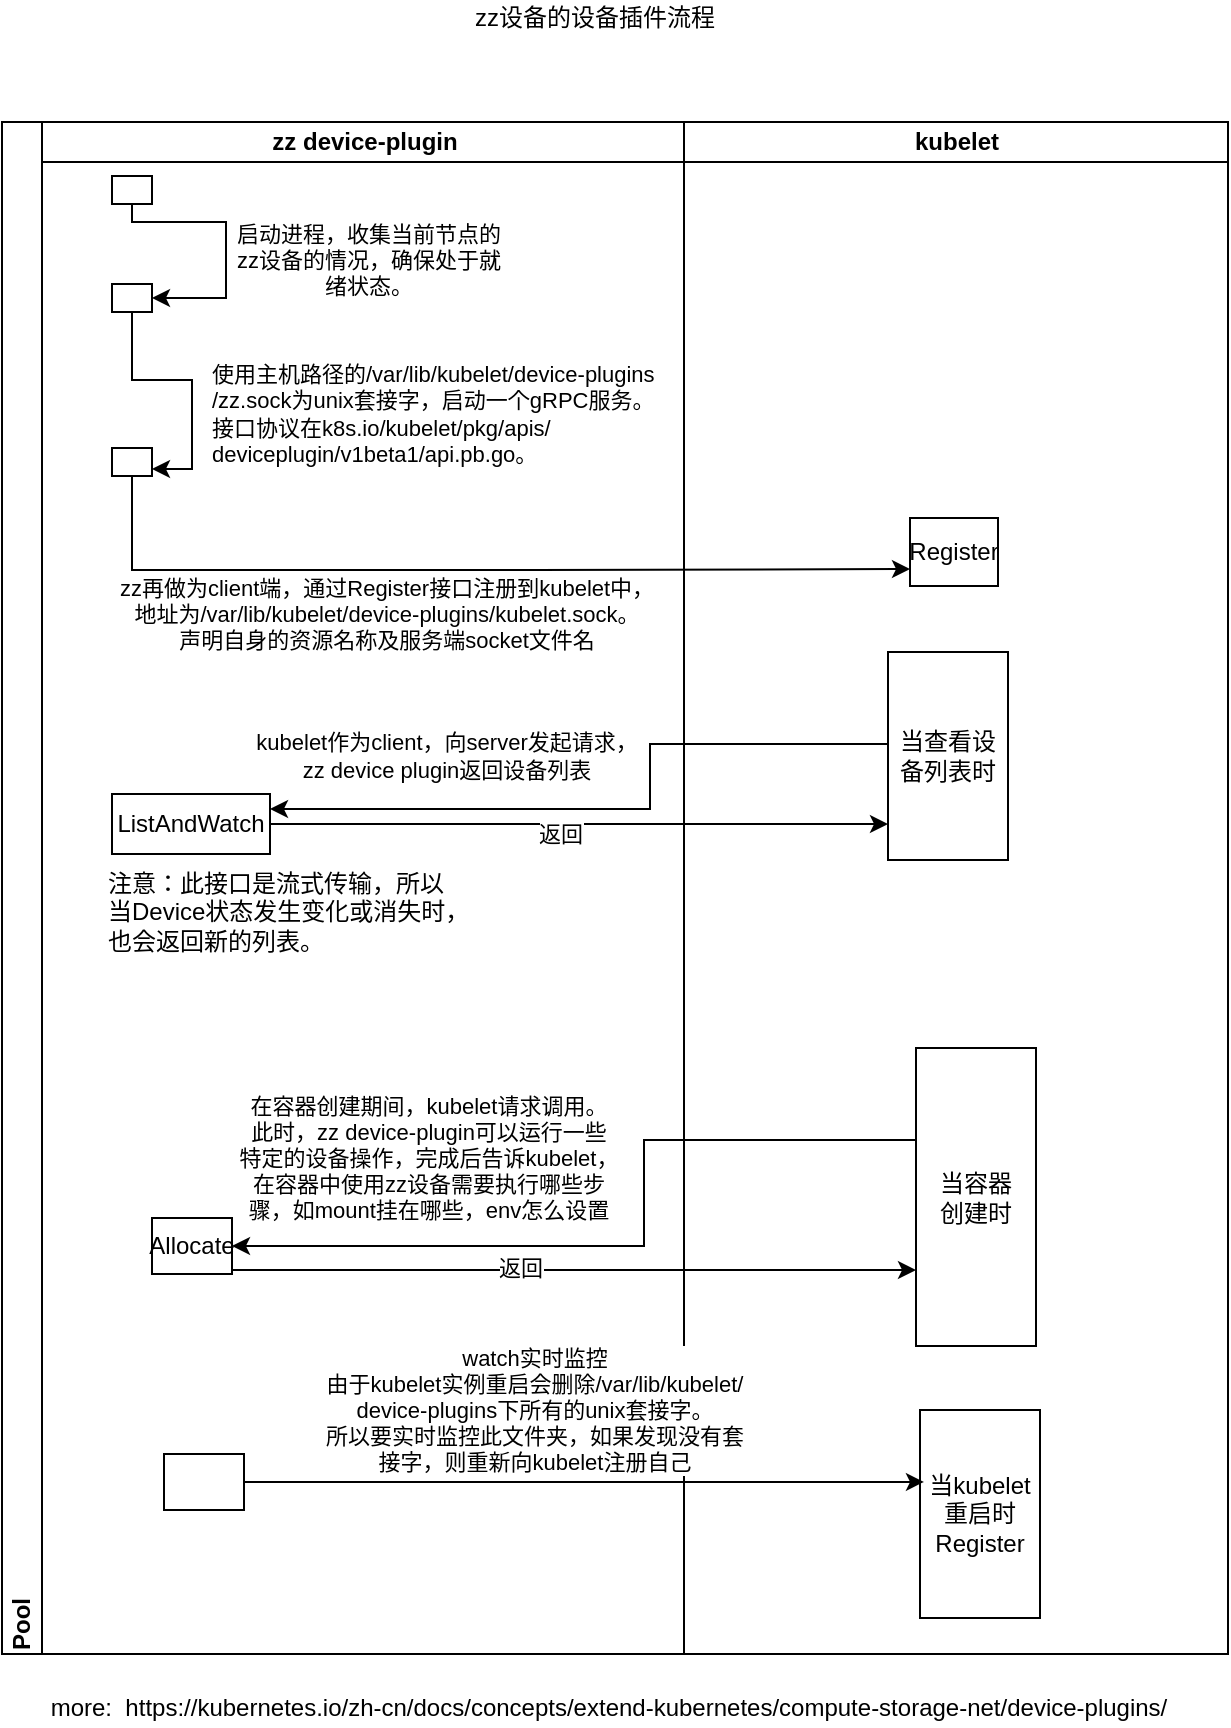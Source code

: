 <mxfile version="13.7.3" type="device"><diagram id="3yf5lBrHZFKm9qQwqbj8" name="第 1 页"><mxGraphModel dx="970" dy="997" grid="0" gridSize="10" guides="1" tooltips="1" connect="1" arrows="1" fold="1" page="1" pageScale="1" pageWidth="827" pageHeight="1169" math="0" shadow="0"><root><mxCell id="0"/><mxCell id="1" parent="0"/><mxCell id="l5_NIBlXnrap-X0fsuov-1" value="Pool" style="swimlane;html=1;childLayout=stackLayout;resizeParent=1;resizeParentMax=0;startSize=20;horizontal=0;horizontalStack=1;align=left;" vertex="1" parent="1"><mxGeometry x="19" y="114" width="613" height="766" as="geometry"/></mxCell><mxCell id="l5_NIBlXnrap-X0fsuov-2" value="zz device-plugin" style="swimlane;html=1;startSize=20;" vertex="1" parent="l5_NIBlXnrap-X0fsuov-1"><mxGeometry x="20" width="321" height="766" as="geometry"/></mxCell><mxCell id="l5_NIBlXnrap-X0fsuov-8" style="edgeStyle=orthogonalEdgeStyle;rounded=0;orthogonalLoop=1;jettySize=auto;html=1;entryX=1;entryY=0.5;entryDx=0;entryDy=0;" edge="1" parent="l5_NIBlXnrap-X0fsuov-2" source="l5_NIBlXnrap-X0fsuov-6" target="l5_NIBlXnrap-X0fsuov-7"><mxGeometry relative="1" as="geometry"><Array as="points"><mxPoint x="45" y="50"/><mxPoint x="92" y="50"/><mxPoint x="92" y="88"/></Array></mxGeometry></mxCell><mxCell id="l5_NIBlXnrap-X0fsuov-15" value="启动进程，收集当前节点的&lt;br&gt;zz设备的情况，确保处于就&lt;br&gt;绪状态。" style="edgeLabel;html=1;align=center;verticalAlign=middle;resizable=0;points=[];" vertex="1" connectable="0" parent="l5_NIBlXnrap-X0fsuov-8"><mxGeometry x="0.099" y="-1" relative="1" as="geometry"><mxPoint x="72" y="3" as="offset"/></mxGeometry></mxCell><mxCell id="l5_NIBlXnrap-X0fsuov-13" style="edgeStyle=orthogonalEdgeStyle;rounded=0;orthogonalLoop=1;jettySize=auto;html=1;entryX=1;entryY=0.75;entryDx=0;entryDy=0;" edge="1" parent="l5_NIBlXnrap-X0fsuov-2" source="l5_NIBlXnrap-X0fsuov-7" target="l5_NIBlXnrap-X0fsuov-11"><mxGeometry relative="1" as="geometry"><Array as="points"><mxPoint x="45" y="129"/><mxPoint x="75" y="129"/><mxPoint x="75" y="174"/></Array></mxGeometry></mxCell><mxCell id="l5_NIBlXnrap-X0fsuov-14" value="&lt;span&gt;使用主机路径的&lt;/span&gt;&lt;span&gt;/var/lib/kubelet/device-plugins&lt;br&gt;/zz.sock为unix套接字，启动一个gRPC服务。&lt;/span&gt;&lt;span&gt;&lt;br&gt;接口协议在k8s.io/kubelet/pkg/apis/&lt;/span&gt;&lt;br&gt;&lt;span&gt;deviceplugin/v1beta1/api.pb.go。&lt;/span&gt;" style="edgeLabel;html=1;align=left;verticalAlign=middle;resizable=0;points=[];" vertex="1" connectable="0" parent="l5_NIBlXnrap-X0fsuov-13"><mxGeometry x="0.339" y="2" relative="1" as="geometry"><mxPoint x="6" y="-5" as="offset"/></mxGeometry></mxCell><mxCell id="l5_NIBlXnrap-X0fsuov-7" value="" style="rounded=0;whiteSpace=wrap;html=1;" vertex="1" parent="l5_NIBlXnrap-X0fsuov-2"><mxGeometry x="35" y="81" width="20" height="14" as="geometry"/></mxCell><mxCell id="l5_NIBlXnrap-X0fsuov-11" value="" style="rounded=0;whiteSpace=wrap;html=1;" vertex="1" parent="l5_NIBlXnrap-X0fsuov-2"><mxGeometry x="35" y="163" width="20" height="14" as="geometry"/></mxCell><mxCell id="l5_NIBlXnrap-X0fsuov-6" value="" style="rounded=0;whiteSpace=wrap;html=1;" vertex="1" parent="l5_NIBlXnrap-X0fsuov-2"><mxGeometry x="35" y="27" width="20" height="14" as="geometry"/></mxCell><mxCell id="l5_NIBlXnrap-X0fsuov-54" value="Allocate" style="rounded=0;whiteSpace=wrap;html=1;" vertex="1" parent="l5_NIBlXnrap-X0fsuov-2"><mxGeometry x="55" y="548" width="40" height="28" as="geometry"/></mxCell><mxCell id="l5_NIBlXnrap-X0fsuov-62" value="ListAndWatch" style="rounded=0;whiteSpace=wrap;html=1;" vertex="1" parent="l5_NIBlXnrap-X0fsuov-2"><mxGeometry x="35" y="336" width="79" height="30" as="geometry"/></mxCell><mxCell id="l5_NIBlXnrap-X0fsuov-71" value="" style="rounded=0;whiteSpace=wrap;html=1;" vertex="1" parent="l5_NIBlXnrap-X0fsuov-2"><mxGeometry x="61" y="666" width="40" height="28" as="geometry"/></mxCell><mxCell id="l5_NIBlXnrap-X0fsuov-69" value="注意：此接口是流式传输，所以&lt;br&gt;当Device状态发生变化或消失时，&lt;br&gt;也会返回新的列表。" style="text;html=1;align=left;verticalAlign=middle;resizable=0;points=[];autosize=1;" vertex="1" parent="l5_NIBlXnrap-X0fsuov-2"><mxGeometry x="31" y="372" width="191" height="46" as="geometry"/></mxCell><mxCell id="l5_NIBlXnrap-X0fsuov-3" value="kubelet" style="swimlane;html=1;startSize=20;" vertex="1" parent="l5_NIBlXnrap-X0fsuov-1"><mxGeometry x="341" width="272" height="766" as="geometry"/></mxCell><mxCell id="l5_NIBlXnrap-X0fsuov-16" value="Register" style="rounded=0;whiteSpace=wrap;html=1;" vertex="1" parent="l5_NIBlXnrap-X0fsuov-3"><mxGeometry x="113" y="198" width="44" height="34" as="geometry"/></mxCell><mxCell id="l5_NIBlXnrap-X0fsuov-63" value="当查看设备列表时" style="rounded=0;whiteSpace=wrap;html=1;" vertex="1" parent="l5_NIBlXnrap-X0fsuov-3"><mxGeometry x="102" y="265" width="60" height="104" as="geometry"/></mxCell><mxCell id="l5_NIBlXnrap-X0fsuov-70" value="当kubelet重启时&lt;br&gt;Register" style="rounded=0;whiteSpace=wrap;html=1;" vertex="1" parent="l5_NIBlXnrap-X0fsuov-3"><mxGeometry x="118" y="644" width="60" height="104" as="geometry"/></mxCell><mxCell id="l5_NIBlXnrap-X0fsuov-21" value="当容器&lt;br&gt;创建时" style="rounded=0;whiteSpace=wrap;html=1;" vertex="1" parent="l5_NIBlXnrap-X0fsuov-3"><mxGeometry x="116" y="463" width="60" height="149" as="geometry"/></mxCell><mxCell id="l5_NIBlXnrap-X0fsuov-17" style="edgeStyle=orthogonalEdgeStyle;rounded=0;orthogonalLoop=1;jettySize=auto;html=1;entryX=0;entryY=0.75;entryDx=0;entryDy=0;" edge="1" parent="l5_NIBlXnrap-X0fsuov-1" source="l5_NIBlXnrap-X0fsuov-11" target="l5_NIBlXnrap-X0fsuov-16"><mxGeometry relative="1" as="geometry"><Array as="points"><mxPoint x="65" y="224"/><mxPoint x="267" y="224"/></Array></mxGeometry></mxCell><mxCell id="l5_NIBlXnrap-X0fsuov-19" value="zz再做为client端，通过Register接口注册到kubelet中，&lt;br&gt;地址为/var/lib/kubelet/device-plugins/kubelet.sock。&lt;br&gt;声明自身的资源名称及服务端socket文件名" style="edgeLabel;html=1;align=center;verticalAlign=middle;resizable=0;points=[];" vertex="1" connectable="0" parent="l5_NIBlXnrap-X0fsuov-17"><mxGeometry x="-0.324" y="-2" relative="1" as="geometry"><mxPoint x="26" y="20" as="offset"/></mxGeometry></mxCell><mxCell id="l5_NIBlXnrap-X0fsuov-55" style="edgeStyle=orthogonalEdgeStyle;rounded=0;orthogonalLoop=1;jettySize=auto;html=1;entryX=1;entryY=0.5;entryDx=0;entryDy=0;" edge="1" parent="l5_NIBlXnrap-X0fsuov-1" source="l5_NIBlXnrap-X0fsuov-21" target="l5_NIBlXnrap-X0fsuov-54"><mxGeometry relative="1" as="geometry"><Array as="points"><mxPoint x="467" y="509"/><mxPoint x="321" y="509"/><mxPoint x="321" y="562"/></Array></mxGeometry></mxCell><mxCell id="l5_NIBlXnrap-X0fsuov-56" value="在容器创建期间，kubelet请求调用。&lt;br&gt;此时，zz device-plugin可以运行一些&lt;br&gt;特定的设备操作，完成后告诉kubelet，&lt;br&gt;在容器中使用zz设备需要执行哪些步&lt;br&gt;骤，如mount挂在哪些，env怎么设置" style="edgeLabel;html=1;align=center;verticalAlign=middle;resizable=0;points=[];" vertex="1" connectable="0" parent="l5_NIBlXnrap-X0fsuov-55"><mxGeometry x="0.659" y="-1" relative="1" as="geometry"><mxPoint x="30" y="-43" as="offset"/></mxGeometry></mxCell><mxCell id="l5_NIBlXnrap-X0fsuov-60" style="edgeStyle=orthogonalEdgeStyle;rounded=0;orthogonalLoop=1;jettySize=auto;html=1;" edge="1" parent="l5_NIBlXnrap-X0fsuov-1" source="l5_NIBlXnrap-X0fsuov-54" target="l5_NIBlXnrap-X0fsuov-21"><mxGeometry relative="1" as="geometry"><mxPoint x="434" y="573" as="targetPoint"/><Array as="points"><mxPoint x="205" y="574"/><mxPoint x="205" y="574"/></Array></mxGeometry></mxCell><mxCell id="l5_NIBlXnrap-X0fsuov-61" value="返回" style="edgeLabel;html=1;align=center;verticalAlign=middle;resizable=0;points=[];" vertex="1" connectable="0" parent="l5_NIBlXnrap-X0fsuov-60"><mxGeometry x="-0.161" y="1" relative="1" as="geometry"><mxPoint as="offset"/></mxGeometry></mxCell><mxCell id="l5_NIBlXnrap-X0fsuov-64" style="edgeStyle=orthogonalEdgeStyle;rounded=0;orthogonalLoop=1;jettySize=auto;html=1;entryX=1;entryY=0.25;entryDx=0;entryDy=0;" edge="1" parent="l5_NIBlXnrap-X0fsuov-1" source="l5_NIBlXnrap-X0fsuov-63" target="l5_NIBlXnrap-X0fsuov-62"><mxGeometry relative="1" as="geometry"><Array as="points"><mxPoint x="324" y="311"/><mxPoint x="324" y="344"/></Array></mxGeometry></mxCell><mxCell id="l5_NIBlXnrap-X0fsuov-66" value="kubelet作为client，向server发起请求，&lt;br&gt;zz device plugin返回设备列表" style="edgeLabel;html=1;align=center;verticalAlign=middle;resizable=0;points=[];" vertex="1" connectable="0" parent="l5_NIBlXnrap-X0fsuov-64"><mxGeometry x="0.555" y="-2" relative="1" as="geometry"><mxPoint x="11.5" y="-24.5" as="offset"/></mxGeometry></mxCell><mxCell id="l5_NIBlXnrap-X0fsuov-67" style="edgeStyle=orthogonalEdgeStyle;rounded=0;orthogonalLoop=1;jettySize=auto;html=1;" edge="1" parent="l5_NIBlXnrap-X0fsuov-1" source="l5_NIBlXnrap-X0fsuov-62" target="l5_NIBlXnrap-X0fsuov-63"><mxGeometry relative="1" as="geometry"><mxPoint x="390" y="361" as="targetPoint"/><Array as="points"><mxPoint x="366" y="351"/><mxPoint x="366" y="351"/></Array></mxGeometry></mxCell><mxCell id="l5_NIBlXnrap-X0fsuov-68" value="返回" style="edgeLabel;html=1;align=center;verticalAlign=middle;resizable=0;points=[];" vertex="1" connectable="0" parent="l5_NIBlXnrap-X0fsuov-67"><mxGeometry x="0.502" y="-96" relative="1" as="geometry"><mxPoint x="-87" y="-91" as="offset"/></mxGeometry></mxCell><mxCell id="l5_NIBlXnrap-X0fsuov-73" style="edgeStyle=orthogonalEdgeStyle;rounded=0;orthogonalLoop=1;jettySize=auto;html=1;entryX=0.033;entryY=0.346;entryDx=0;entryDy=0;entryPerimeter=0;" edge="1" parent="l5_NIBlXnrap-X0fsuov-1" source="l5_NIBlXnrap-X0fsuov-71" target="l5_NIBlXnrap-X0fsuov-70"><mxGeometry relative="1" as="geometry"/></mxCell><mxCell id="l5_NIBlXnrap-X0fsuov-74" value="watch实时监控&lt;br&gt;由于kubelet实例重启会删除/var/lib/kubelet/&lt;br&gt;device-plugins下所有的unix套接字。&lt;br&gt;所以要实时监控此文件夹，如果发现没有套&lt;br&gt;接字，则重新向kubelet注册自己" style="edgeLabel;html=1;align=center;verticalAlign=middle;resizable=0;points=[];" vertex="1" connectable="0" parent="l5_NIBlXnrap-X0fsuov-73"><mxGeometry x="-0.565" y="3" relative="1" as="geometry"><mxPoint x="71" y="-32.98" as="offset"/></mxGeometry></mxCell><mxCell id="l5_NIBlXnrap-X0fsuov-20" value="zz设备的设备插件流程" style="text;html=1;align=center;verticalAlign=middle;resizable=0;points=[];autosize=1;" vertex="1" parent="1"><mxGeometry x="250" y="53" width="130" height="18" as="geometry"/></mxCell><mxCell id="l5_NIBlXnrap-X0fsuov-75" value="more:&amp;nbsp;&amp;nbsp;https://kubernetes.io/zh-cn/docs/concepts/extend-kubernetes/compute-storage-net/device-plugins/" style="text;html=1;align=center;verticalAlign=middle;resizable=0;points=[];autosize=1;" vertex="1" parent="1"><mxGeometry x="38" y="898" width="568" height="18" as="geometry"/></mxCell></root></mxGraphModel></diagram></mxfile>